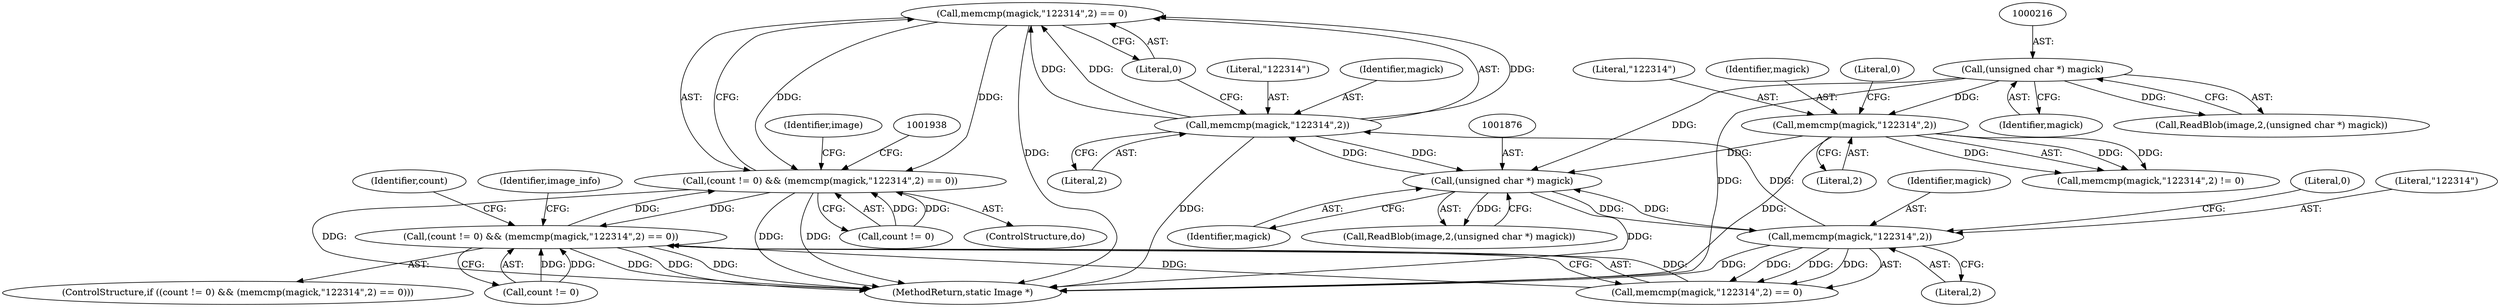 digraph "0_ImageMagick_73fb0aac5b958521e1511e179ecc0ad49f70ebaf@API" {
"1001931" [label="(Call,memcmp(magick,\"\122\314\",2) == 0)"];
"1001932" [label="(Call,memcmp(magick,\"\122\314\",2))"];
"1001875" [label="(Call,(unsigned char *) magick)"];
"1000224" [label="(Call,memcmp(magick,\"\122\314\",2))"];
"1000215" [label="(Call,(unsigned char *) magick)"];
"1001884" [label="(Call,memcmp(magick,\"\122\314\",2))"];
"1001927" [label="(Call,(count != 0) && (memcmp(magick,\"\122\314\",2) == 0))"];
"1001879" [label="(Call,(count != 0) && (memcmp(magick,\"\122\314\",2) == 0))"];
"1000226" [label="(Literal,\"\122\314\")"];
"1001886" [label="(Literal,\"\122\314\")"];
"1001935" [label="(Literal,2)"];
"1001877" [label="(Identifier,magick)"];
"1000223" [label="(Call,memcmp(magick,\"\122\314\",2) != 0)"];
"1000237" [label="(Identifier,image)"];
"1001878" [label="(ControlStructure,if ((count != 0) && (memcmp(magick,\"\122\314\",2) == 0)))"];
"1001884" [label="(Call,memcmp(magick,\"\122\314\",2))"];
"1001880" [label="(Call,count != 0)"];
"1001932" [label="(Call,memcmp(magick,\"\122\314\",2))"];
"1001944" [label="(MethodReturn,static Image *)"];
"1000224" [label="(Call,memcmp(magick,\"\122\314\",2))"];
"1001885" [label="(Identifier,magick)"];
"1001872" [label="(Call,ReadBlob(image,2,(unsigned char *) magick))"];
"1001936" [label="(Literal,0)"];
"1001879" [label="(Call,(count != 0) && (memcmp(magick,\"\122\314\",2) == 0))"];
"1001929" [label="(Identifier,count)"];
"1000217" [label="(Identifier,magick)"];
"1001888" [label="(Literal,0)"];
"1000212" [label="(Call,ReadBlob(image,2,(unsigned char *) magick))"];
"1001875" [label="(Call,(unsigned char *) magick)"];
"1001931" [label="(Call,memcmp(magick,\"\122\314\",2) == 0)"];
"1001928" [label="(Call,count != 0)"];
"1001891" [label="(Identifier,image_info)"];
"1000225" [label="(Identifier,magick)"];
"1001934" [label="(Literal,\"\122\314\")"];
"1001887" [label="(Literal,2)"];
"1000228" [label="(Literal,0)"];
"1000215" [label="(Call,(unsigned char *) magick)"];
"1001927" [label="(Call,(count != 0) && (memcmp(magick,\"\122\314\",2) == 0))"];
"1001933" [label="(Identifier,magick)"];
"1001883" [label="(Call,memcmp(magick,\"\122\314\",2) == 0)"];
"1000232" [label="(ControlStructure,do)"];
"1000227" [label="(Literal,2)"];
"1001931" -> "1001927"  [label="AST: "];
"1001931" -> "1001936"  [label="CFG: "];
"1001932" -> "1001931"  [label="AST: "];
"1001936" -> "1001931"  [label="AST: "];
"1001927" -> "1001931"  [label="CFG: "];
"1001931" -> "1001944"  [label="DDG: "];
"1001931" -> "1001927"  [label="DDG: "];
"1001931" -> "1001927"  [label="DDG: "];
"1001932" -> "1001931"  [label="DDG: "];
"1001932" -> "1001931"  [label="DDG: "];
"1001932" -> "1001931"  [label="DDG: "];
"1001932" -> "1001935"  [label="CFG: "];
"1001933" -> "1001932"  [label="AST: "];
"1001934" -> "1001932"  [label="AST: "];
"1001935" -> "1001932"  [label="AST: "];
"1001936" -> "1001932"  [label="CFG: "];
"1001932" -> "1001944"  [label="DDG: "];
"1001932" -> "1001875"  [label="DDG: "];
"1001875" -> "1001932"  [label="DDG: "];
"1001884" -> "1001932"  [label="DDG: "];
"1001875" -> "1001872"  [label="AST: "];
"1001875" -> "1001877"  [label="CFG: "];
"1001876" -> "1001875"  [label="AST: "];
"1001877" -> "1001875"  [label="AST: "];
"1001872" -> "1001875"  [label="CFG: "];
"1001875" -> "1001944"  [label="DDG: "];
"1001875" -> "1001872"  [label="DDG: "];
"1000224" -> "1001875"  [label="DDG: "];
"1000215" -> "1001875"  [label="DDG: "];
"1001884" -> "1001875"  [label="DDG: "];
"1001875" -> "1001884"  [label="DDG: "];
"1000224" -> "1000223"  [label="AST: "];
"1000224" -> "1000227"  [label="CFG: "];
"1000225" -> "1000224"  [label="AST: "];
"1000226" -> "1000224"  [label="AST: "];
"1000227" -> "1000224"  [label="AST: "];
"1000228" -> "1000224"  [label="CFG: "];
"1000224" -> "1001944"  [label="DDG: "];
"1000224" -> "1000223"  [label="DDG: "];
"1000224" -> "1000223"  [label="DDG: "];
"1000224" -> "1000223"  [label="DDG: "];
"1000215" -> "1000224"  [label="DDG: "];
"1000215" -> "1000212"  [label="AST: "];
"1000215" -> "1000217"  [label="CFG: "];
"1000216" -> "1000215"  [label="AST: "];
"1000217" -> "1000215"  [label="AST: "];
"1000212" -> "1000215"  [label="CFG: "];
"1000215" -> "1001944"  [label="DDG: "];
"1000215" -> "1000212"  [label="DDG: "];
"1001884" -> "1001883"  [label="AST: "];
"1001884" -> "1001887"  [label="CFG: "];
"1001885" -> "1001884"  [label="AST: "];
"1001886" -> "1001884"  [label="AST: "];
"1001887" -> "1001884"  [label="AST: "];
"1001888" -> "1001884"  [label="CFG: "];
"1001884" -> "1001944"  [label="DDG: "];
"1001884" -> "1001883"  [label="DDG: "];
"1001884" -> "1001883"  [label="DDG: "];
"1001884" -> "1001883"  [label="DDG: "];
"1001927" -> "1000232"  [label="AST: "];
"1001927" -> "1001928"  [label="CFG: "];
"1001928" -> "1001927"  [label="AST: "];
"1000237" -> "1001927"  [label="CFG: "];
"1001938" -> "1001927"  [label="CFG: "];
"1001927" -> "1001944"  [label="DDG: "];
"1001927" -> "1001944"  [label="DDG: "];
"1001927" -> "1001944"  [label="DDG: "];
"1001927" -> "1001879"  [label="DDG: "];
"1001928" -> "1001927"  [label="DDG: "];
"1001928" -> "1001927"  [label="DDG: "];
"1001879" -> "1001927"  [label="DDG: "];
"1001879" -> "1001878"  [label="AST: "];
"1001879" -> "1001880"  [label="CFG: "];
"1001879" -> "1001883"  [label="CFG: "];
"1001880" -> "1001879"  [label="AST: "];
"1001883" -> "1001879"  [label="AST: "];
"1001929" -> "1001879"  [label="CFG: "];
"1001891" -> "1001879"  [label="CFG: "];
"1001879" -> "1001944"  [label="DDG: "];
"1001879" -> "1001944"  [label="DDG: "];
"1001879" -> "1001944"  [label="DDG: "];
"1001880" -> "1001879"  [label="DDG: "];
"1001880" -> "1001879"  [label="DDG: "];
"1001883" -> "1001879"  [label="DDG: "];
"1001883" -> "1001879"  [label="DDG: "];
}

